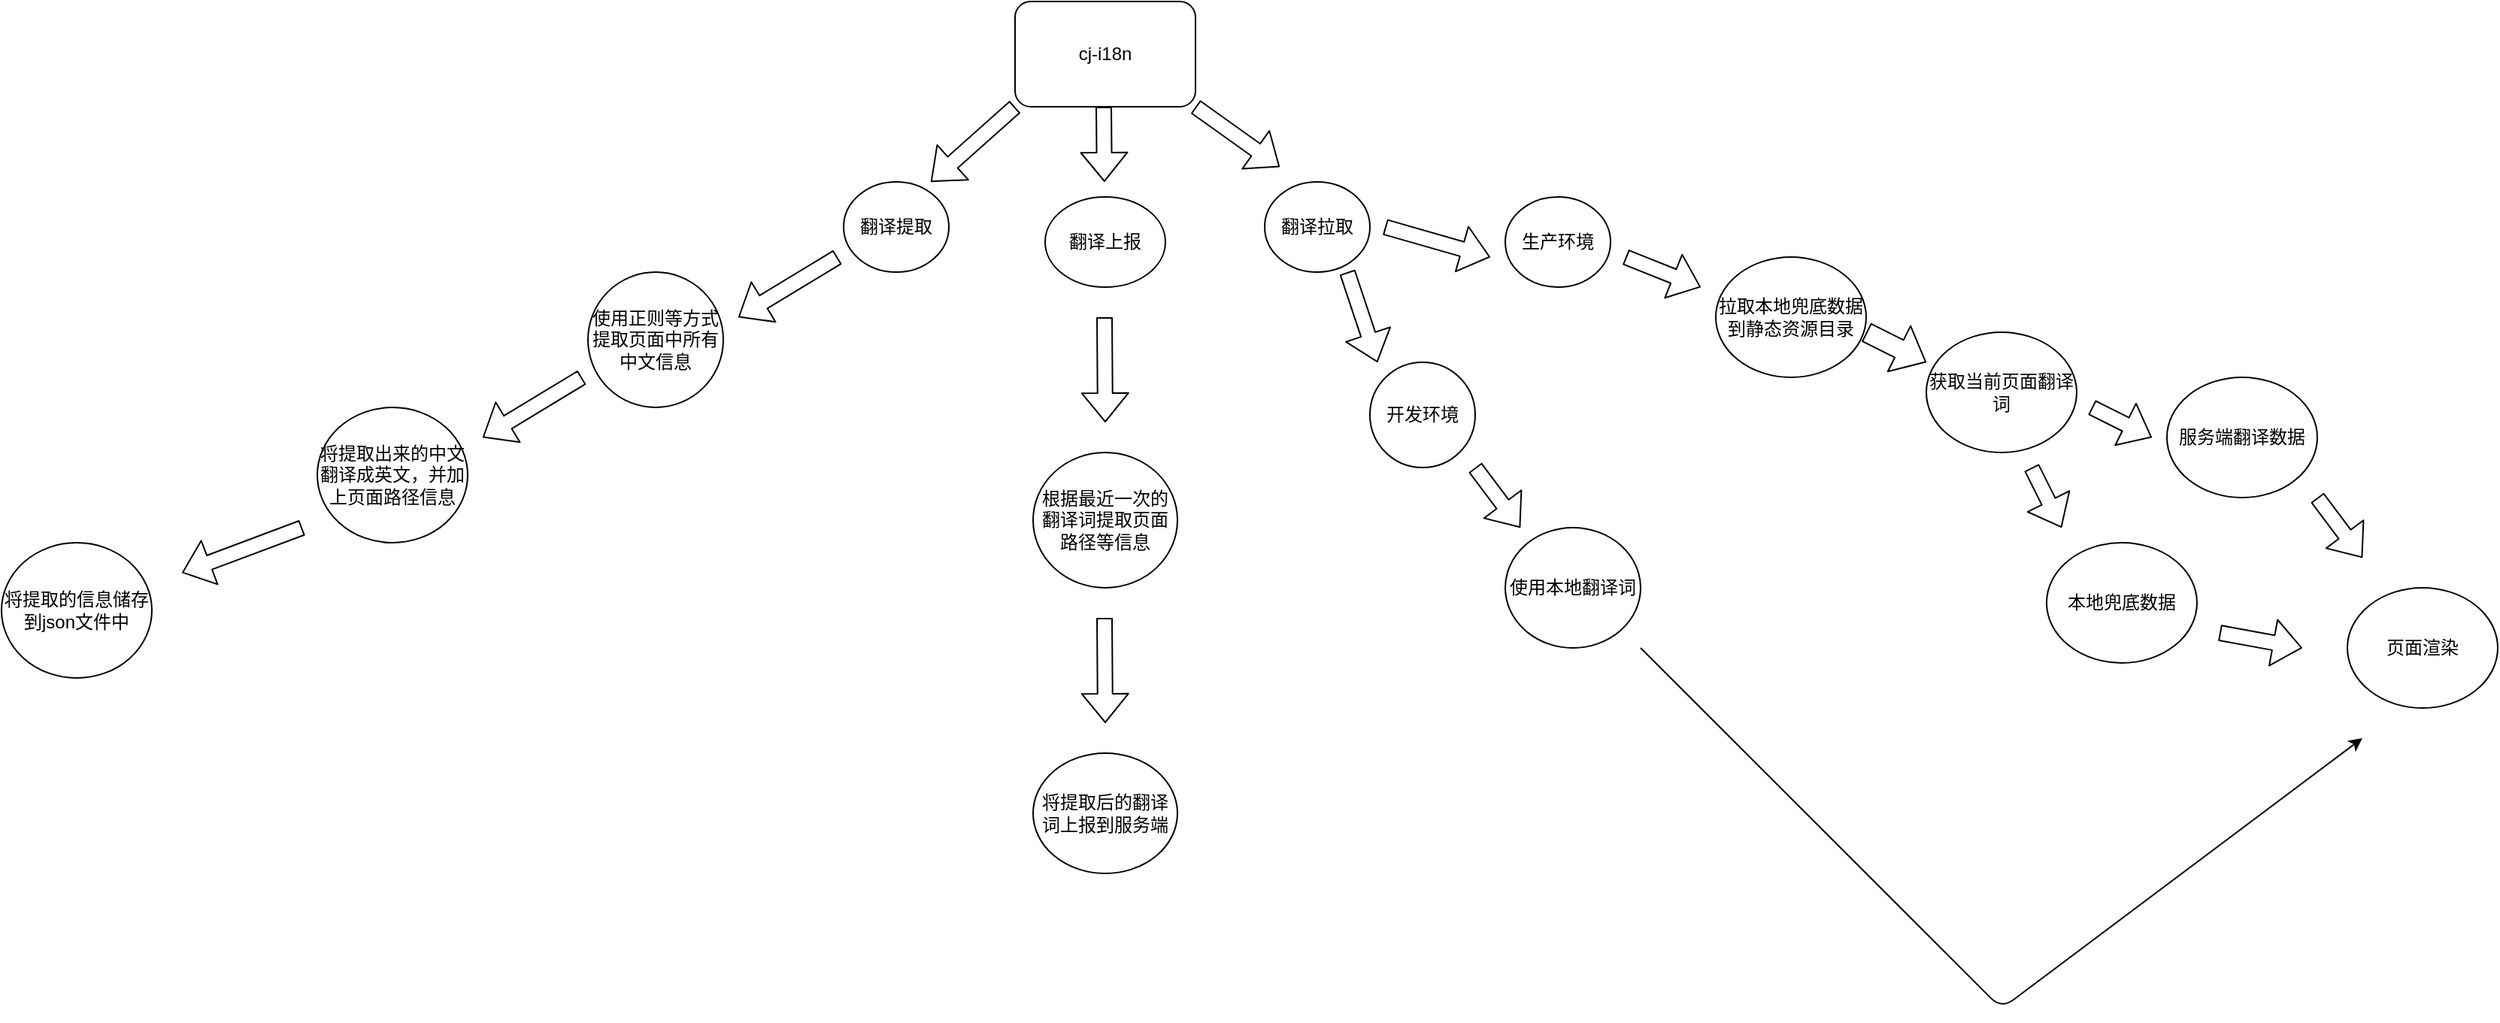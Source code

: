 <mxfile version="13.10.4" type="github">
  <diagram id="XcMRb35DJU4ZZfYQA-H8" name="Page-1">
    <mxGraphModel dx="1977" dy="1395" grid="1" gridSize="10" guides="1" tooltips="1" connect="1" arrows="1" fold="1" page="1" pageScale="1" pageWidth="1169" pageHeight="1654" math="0" shadow="0">
      <root>
        <mxCell id="0" />
        <mxCell id="1" parent="0" />
        <mxCell id="A9nfLYXC9H3s4k9YMPaL-6" value="cj-i18n" style="rounded=1;whiteSpace=wrap;html=1;" vertex="1" parent="1">
          <mxGeometry x="814" y="120" width="120" height="70" as="geometry" />
        </mxCell>
        <mxCell id="A9nfLYXC9H3s4k9YMPaL-7" value="翻译上报" style="ellipse;whiteSpace=wrap;html=1;" vertex="1" parent="1">
          <mxGeometry x="834" y="250" width="80" height="60" as="geometry" />
        </mxCell>
        <mxCell id="A9nfLYXC9H3s4k9YMPaL-8" value="翻译拉取" style="ellipse;whiteSpace=wrap;html=1;" vertex="1" parent="1">
          <mxGeometry x="980" y="240" width="70" height="60" as="geometry" />
        </mxCell>
        <mxCell id="A9nfLYXC9H3s4k9YMPaL-9" value="翻译提取" style="ellipse;whiteSpace=wrap;html=1;" vertex="1" parent="1">
          <mxGeometry x="700" y="240" width="70" height="60" as="geometry" />
        </mxCell>
        <mxCell id="A9nfLYXC9H3s4k9YMPaL-11" value="" style="shape=flexArrow;endArrow=classic;html=1;exitX=0;exitY=1;exitDx=0;exitDy=0;" edge="1" parent="1" source="A9nfLYXC9H3s4k9YMPaL-6">
          <mxGeometry width="50" height="50" relative="1" as="geometry">
            <mxPoint x="780" y="230" as="sourcePoint" />
            <mxPoint x="758" y="240" as="targetPoint" />
          </mxGeometry>
        </mxCell>
        <mxCell id="A9nfLYXC9H3s4k9YMPaL-12" value="" style="shape=flexArrow;endArrow=classic;html=1;exitX=0;exitY=1;exitDx=0;exitDy=0;" edge="1" parent="1">
          <mxGeometry width="50" height="50" relative="1" as="geometry">
            <mxPoint x="873" y="190" as="sourcePoint" />
            <mxPoint x="873.42" y="240" as="targetPoint" />
          </mxGeometry>
        </mxCell>
        <mxCell id="A9nfLYXC9H3s4k9YMPaL-13" value="" style="shape=flexArrow;endArrow=classic;html=1;" edge="1" parent="1">
          <mxGeometry width="50" height="50" relative="1" as="geometry">
            <mxPoint x="934" y="190" as="sourcePoint" />
            <mxPoint x="990" y="230" as="targetPoint" />
          </mxGeometry>
        </mxCell>
        <mxCell id="A9nfLYXC9H3s4k9YMPaL-15" value="根据最近一次的翻译词提取页面路径等信息" style="ellipse;whiteSpace=wrap;html=1;" vertex="1" parent="1">
          <mxGeometry x="826" y="420" width="96" height="90" as="geometry" />
        </mxCell>
        <mxCell id="A9nfLYXC9H3s4k9YMPaL-17" value="将提取后的翻译词上报到服务端" style="ellipse;whiteSpace=wrap;html=1;" vertex="1" parent="1">
          <mxGeometry x="826" y="620" width="96" height="80" as="geometry" />
        </mxCell>
        <mxCell id="A9nfLYXC9H3s4k9YMPaL-18" value="拉取本地兜底数据到静态资源目录" style="ellipse;whiteSpace=wrap;html=1;" vertex="1" parent="1">
          <mxGeometry x="1280" y="290" width="100" height="80" as="geometry" />
        </mxCell>
        <mxCell id="A9nfLYXC9H3s4k9YMPaL-19" value="获取当前页面翻译词" style="ellipse;whiteSpace=wrap;html=1;" vertex="1" parent="1">
          <mxGeometry x="1420" y="340" width="100" height="80" as="geometry" />
        </mxCell>
        <mxCell id="A9nfLYXC9H3s4k9YMPaL-20" value="本地兜底数据" style="ellipse;whiteSpace=wrap;html=1;" vertex="1" parent="1">
          <mxGeometry x="1500" y="480" width="100" height="80" as="geometry" />
        </mxCell>
        <mxCell id="A9nfLYXC9H3s4k9YMPaL-21" value="服务端翻译数据" style="ellipse;whiteSpace=wrap;html=1;" vertex="1" parent="1">
          <mxGeometry x="1580" y="370" width="100" height="80" as="geometry" />
        </mxCell>
        <mxCell id="A9nfLYXC9H3s4k9YMPaL-22" value="开发环境" style="ellipse;whiteSpace=wrap;html=1;" vertex="1" parent="1">
          <mxGeometry x="1050" y="360" width="70" height="70" as="geometry" />
        </mxCell>
        <mxCell id="A9nfLYXC9H3s4k9YMPaL-23" value="生产环境" style="ellipse;whiteSpace=wrap;html=1;" vertex="1" parent="1">
          <mxGeometry x="1140" y="250" width="70" height="60" as="geometry" />
        </mxCell>
        <mxCell id="A9nfLYXC9H3s4k9YMPaL-24" value="使用本地翻译词" style="ellipse;whiteSpace=wrap;html=1;" vertex="1" parent="1">
          <mxGeometry x="1140" y="470" width="90" height="80" as="geometry" />
        </mxCell>
        <mxCell id="A9nfLYXC9H3s4k9YMPaL-25" value="页面渲染" style="ellipse;whiteSpace=wrap;html=1;" vertex="1" parent="1">
          <mxGeometry x="1700" y="510" width="100" height="80" as="geometry" />
        </mxCell>
        <mxCell id="A9nfLYXC9H3s4k9YMPaL-27" value="" style="shape=flexArrow;endArrow=classic;html=1;" edge="1" parent="1">
          <mxGeometry width="50" height="50" relative="1" as="geometry">
            <mxPoint x="1035" y="300" as="sourcePoint" />
            <mxPoint x="1055" y="360" as="targetPoint" />
          </mxGeometry>
        </mxCell>
        <mxCell id="A9nfLYXC9H3s4k9YMPaL-28" value="" style="shape=flexArrow;endArrow=classic;html=1;" edge="1" parent="1">
          <mxGeometry width="50" height="50" relative="1" as="geometry">
            <mxPoint x="1060" y="270.0" as="sourcePoint" />
            <mxPoint x="1130" y="290.0" as="targetPoint" />
          </mxGeometry>
        </mxCell>
        <mxCell id="A9nfLYXC9H3s4k9YMPaL-29" value="" style="shape=flexArrow;endArrow=classic;html=1;" edge="1" parent="1">
          <mxGeometry width="50" height="50" relative="1" as="geometry">
            <mxPoint x="1120" y="430.0" as="sourcePoint" />
            <mxPoint x="1150" y="470" as="targetPoint" />
          </mxGeometry>
        </mxCell>
        <mxCell id="A9nfLYXC9H3s4k9YMPaL-30" value="" style="shape=flexArrow;endArrow=classic;html=1;" edge="1" parent="1">
          <mxGeometry width="50" height="50" relative="1" as="geometry">
            <mxPoint x="1220" y="290.0" as="sourcePoint" />
            <mxPoint x="1270" y="310" as="targetPoint" />
          </mxGeometry>
        </mxCell>
        <mxCell id="A9nfLYXC9H3s4k9YMPaL-31" value="" style="shape=flexArrow;endArrow=classic;html=1;exitX=1;exitY=0.625;exitDx=0;exitDy=0;exitPerimeter=0;width=12.941;endSize=6.224;" edge="1" parent="1" source="A9nfLYXC9H3s4k9YMPaL-18">
          <mxGeometry width="50" height="50" relative="1" as="geometry">
            <mxPoint x="1390" y="350.0" as="sourcePoint" />
            <mxPoint x="1420" y="360" as="targetPoint" />
          </mxGeometry>
        </mxCell>
        <mxCell id="A9nfLYXC9H3s4k9YMPaL-32" value="" style="shape=flexArrow;endArrow=classic;html=1;" edge="1" parent="1">
          <mxGeometry width="50" height="50" relative="1" as="geometry">
            <mxPoint x="1530" y="390.0" as="sourcePoint" />
            <mxPoint x="1570" y="410" as="targetPoint" />
          </mxGeometry>
        </mxCell>
        <mxCell id="A9nfLYXC9H3s4k9YMPaL-33" value="" style="shape=flexArrow;endArrow=classic;html=1;" edge="1" parent="1">
          <mxGeometry width="50" height="50" relative="1" as="geometry">
            <mxPoint x="1680" y="450.0" as="sourcePoint" />
            <mxPoint x="1710" y="490" as="targetPoint" />
          </mxGeometry>
        </mxCell>
        <mxCell id="A9nfLYXC9H3s4k9YMPaL-34" value="" style="shape=flexArrow;endArrow=classic;html=1;" edge="1" parent="1">
          <mxGeometry width="50" height="50" relative="1" as="geometry">
            <mxPoint x="1490" y="430.0" as="sourcePoint" />
            <mxPoint x="1510" y="470" as="targetPoint" />
          </mxGeometry>
        </mxCell>
        <mxCell id="A9nfLYXC9H3s4k9YMPaL-36" value="" style="shape=flexArrow;endArrow=classic;html=1;" edge="1" parent="1">
          <mxGeometry width="50" height="50" relative="1" as="geometry">
            <mxPoint x="1615" y="540.0" as="sourcePoint" />
            <mxPoint x="1670" y="550" as="targetPoint" />
          </mxGeometry>
        </mxCell>
        <mxCell id="A9nfLYXC9H3s4k9YMPaL-37" value="" style="endArrow=classic;html=1;" edge="1" parent="1">
          <mxGeometry width="50" height="50" relative="1" as="geometry">
            <mxPoint x="1230" y="550" as="sourcePoint" />
            <mxPoint x="1710" y="610" as="targetPoint" />
            <Array as="points">
              <mxPoint x="1470" y="790" />
            </Array>
          </mxGeometry>
        </mxCell>
        <mxCell id="A9nfLYXC9H3s4k9YMPaL-39" value="" style="shape=flexArrow;endArrow=classic;html=1;exitX=0;exitY=1;exitDx=0;exitDy=0;" edge="1" parent="1">
          <mxGeometry width="50" height="50" relative="1" as="geometry">
            <mxPoint x="873.5" y="330" as="sourcePoint" />
            <mxPoint x="874" y="400" as="targetPoint" />
          </mxGeometry>
        </mxCell>
        <mxCell id="A9nfLYXC9H3s4k9YMPaL-40" value="" style="shape=flexArrow;endArrow=classic;html=1;exitX=0;exitY=1;exitDx=0;exitDy=0;" edge="1" parent="1">
          <mxGeometry width="50" height="50" relative="1" as="geometry">
            <mxPoint x="873.5" y="530" as="sourcePoint" />
            <mxPoint x="874" y="600" as="targetPoint" />
          </mxGeometry>
        </mxCell>
        <mxCell id="A9nfLYXC9H3s4k9YMPaL-41" value="使用正则等方式提取页面中所有中文信息" style="ellipse;whiteSpace=wrap;html=1;" vertex="1" parent="1">
          <mxGeometry x="530" y="300" width="90" height="90" as="geometry" />
        </mxCell>
        <mxCell id="A9nfLYXC9H3s4k9YMPaL-42" value="将提取出来的中文翻译成英文，并加上页面路径信息" style="ellipse;whiteSpace=wrap;html=1;" vertex="1" parent="1">
          <mxGeometry x="350" y="390" width="100" height="90" as="geometry" />
        </mxCell>
        <mxCell id="A9nfLYXC9H3s4k9YMPaL-43" value="将提取的信息储存到json文件中" style="ellipse;whiteSpace=wrap;html=1;" vertex="1" parent="1">
          <mxGeometry x="140" y="480" width="100" height="90" as="geometry" />
        </mxCell>
        <mxCell id="A9nfLYXC9H3s4k9YMPaL-44" value="" style="shape=flexArrow;endArrow=classic;html=1;exitX=0;exitY=1;exitDx=0;exitDy=0;" edge="1" parent="1">
          <mxGeometry width="50" height="50" relative="1" as="geometry">
            <mxPoint x="696" y="290" as="sourcePoint" />
            <mxPoint x="630" y="330" as="targetPoint" />
          </mxGeometry>
        </mxCell>
        <mxCell id="A9nfLYXC9H3s4k9YMPaL-45" value="" style="shape=flexArrow;endArrow=classic;html=1;exitX=0;exitY=1;exitDx=0;exitDy=0;" edge="1" parent="1">
          <mxGeometry width="50" height="50" relative="1" as="geometry">
            <mxPoint x="526" y="370" as="sourcePoint" />
            <mxPoint x="460" y="410" as="targetPoint" />
          </mxGeometry>
        </mxCell>
        <mxCell id="A9nfLYXC9H3s4k9YMPaL-46" value="" style="shape=flexArrow;endArrow=classic;html=1;" edge="1" parent="1">
          <mxGeometry width="50" height="50" relative="1" as="geometry">
            <mxPoint x="340" y="470" as="sourcePoint" />
            <mxPoint x="260" y="500" as="targetPoint" />
          </mxGeometry>
        </mxCell>
      </root>
    </mxGraphModel>
  </diagram>
</mxfile>
